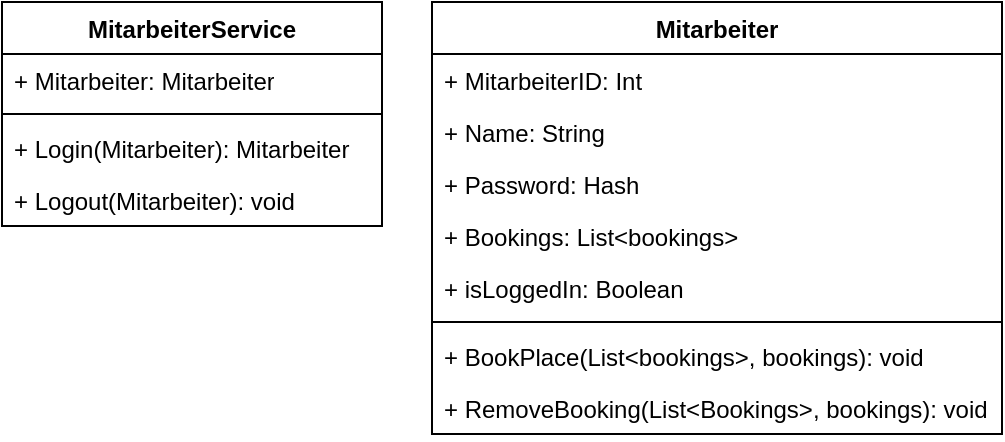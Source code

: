 <mxfile version="24.8.3">
  <diagram name="Page-1" id="c4acf3e9-155e-7222-9cf6-157b1a14988f">
    <mxGraphModel dx="1050" dy="522" grid="1" gridSize="10" guides="1" tooltips="1" connect="1" arrows="1" fold="1" page="1" pageScale="1" pageWidth="850" pageHeight="1100" background="none" math="0" shadow="0">
      <root>
        <mxCell id="0" />
        <mxCell id="1" parent="0" />
        <mxCell id="JE1zBtL-nL1WQ-DZyDe0-11" value="Mitarbeiter" style="swimlane;fontStyle=1;align=center;verticalAlign=top;childLayout=stackLayout;horizontal=1;startSize=26;horizontalStack=0;resizeParent=1;resizeParentMax=0;resizeLast=0;collapsible=1;marginBottom=0;whiteSpace=wrap;html=1;" parent="1" vertex="1">
          <mxGeometry x="345" y="210" width="285" height="216" as="geometry" />
        </mxCell>
        <mxCell id="JE1zBtL-nL1WQ-DZyDe0-2" value="+ MitarbeiterID: Int" style="text;strokeColor=none;fillColor=none;align=left;verticalAlign=top;spacingLeft=4;spacingRight=4;overflow=hidden;rotatable=0;points=[[0,0.5],[1,0.5]];portConstraint=eastwest;whiteSpace=wrap;html=1;" parent="JE1zBtL-nL1WQ-DZyDe0-11" vertex="1">
          <mxGeometry y="26" width="285" height="26" as="geometry" />
        </mxCell>
        <mxCell id="2" value="+ Name: String" style="text;strokeColor=none;fillColor=none;align=left;verticalAlign=top;spacingLeft=4;spacingRight=4;overflow=hidden;rotatable=0;points=[[0,0.5],[1,0.5]];portConstraint=eastwest;whiteSpace=wrap;html=1;" parent="JE1zBtL-nL1WQ-DZyDe0-11" vertex="1">
          <mxGeometry y="52" width="285" height="26" as="geometry" />
        </mxCell>
        <mxCell id="JE1zBtL-nL1WQ-DZyDe0-3" value="+ Password: Hash" style="text;strokeColor=none;fillColor=none;align=left;verticalAlign=top;spacingLeft=4;spacingRight=4;overflow=hidden;rotatable=0;points=[[0,0.5],[1,0.5]];portConstraint=eastwest;whiteSpace=wrap;html=1;" parent="JE1zBtL-nL1WQ-DZyDe0-11" vertex="1">
          <mxGeometry y="78" width="285" height="26" as="geometry" />
        </mxCell>
        <mxCell id="JE1zBtL-nL1WQ-DZyDe0-9" value="+ Bookings: List&amp;lt;bookings&amp;gt;" style="text;strokeColor=none;fillColor=none;align=left;verticalAlign=top;spacingLeft=4;spacingRight=4;overflow=hidden;rotatable=0;points=[[0,0.5],[1,0.5]];portConstraint=eastwest;whiteSpace=wrap;html=1;" parent="JE1zBtL-nL1WQ-DZyDe0-11" vertex="1">
          <mxGeometry y="104" width="285" height="26" as="geometry" />
        </mxCell>
        <mxCell id="JE1zBtL-nL1WQ-DZyDe0-15" value="+ isLoggedIn: Boolean" style="text;strokeColor=none;fillColor=none;align=left;verticalAlign=top;spacingLeft=4;spacingRight=4;overflow=hidden;rotatable=0;points=[[0,0.5],[1,0.5]];portConstraint=eastwest;whiteSpace=wrap;html=1;" parent="JE1zBtL-nL1WQ-DZyDe0-11" vertex="1">
          <mxGeometry y="130" width="285" height="26" as="geometry" />
        </mxCell>
        <mxCell id="JE1zBtL-nL1WQ-DZyDe0-13" value="" style="line;strokeWidth=1;fillColor=none;align=left;verticalAlign=middle;spacingTop=-1;spacingLeft=3;spacingRight=3;rotatable=0;labelPosition=right;points=[];portConstraint=eastwest;strokeColor=inherit;" parent="JE1zBtL-nL1WQ-DZyDe0-11" vertex="1">
          <mxGeometry y="156" width="285" height="8" as="geometry" />
        </mxCell>
        <mxCell id="JE1zBtL-nL1WQ-DZyDe0-14" value="+ BookPlace(List&amp;lt;bookings&amp;gt;, bookings): void" style="text;strokeColor=none;fillColor=none;align=left;verticalAlign=top;spacingLeft=4;spacingRight=4;overflow=hidden;rotatable=0;points=[[0,0.5],[1,0.5]];portConstraint=eastwest;whiteSpace=wrap;html=1;" parent="JE1zBtL-nL1WQ-DZyDe0-11" vertex="1">
          <mxGeometry y="164" width="285" height="26" as="geometry" />
        </mxCell>
        <mxCell id="JE1zBtL-nL1WQ-DZyDe0-25" value="+ RemoveBooking(List&amp;lt;Bookings&amp;gt;, bookings): void" style="text;strokeColor=none;fillColor=none;align=left;verticalAlign=top;spacingLeft=4;spacingRight=4;overflow=hidden;rotatable=0;points=[[0,0.5],[1,0.5]];portConstraint=eastwest;whiteSpace=wrap;html=1;" parent="JE1zBtL-nL1WQ-DZyDe0-11" vertex="1">
          <mxGeometry y="190" width="285" height="26" as="geometry" />
        </mxCell>
        <mxCell id="JE1zBtL-nL1WQ-DZyDe0-18" value="&lt;span style=&quot;white-space: nowrap;&quot;&gt;MitarbeiterService&lt;/span&gt;" style="swimlane;fontStyle=1;align=center;verticalAlign=top;childLayout=stackLayout;horizontal=1;startSize=26;horizontalStack=0;resizeParent=1;resizeParentMax=0;resizeLast=0;collapsible=1;marginBottom=0;whiteSpace=wrap;html=1;" parent="1" vertex="1">
          <mxGeometry x="130" y="210" width="190" height="112" as="geometry" />
        </mxCell>
        <mxCell id="JE1zBtL-nL1WQ-DZyDe0-19" value="&lt;span style=&quot;white-space: nowrap;&quot;&gt;+ Mitarbeiter: Mitarbeiter&lt;/span&gt;" style="text;strokeColor=none;fillColor=none;align=left;verticalAlign=top;spacingLeft=4;spacingRight=4;overflow=hidden;rotatable=0;points=[[0,0.5],[1,0.5]];portConstraint=eastwest;whiteSpace=wrap;html=1;" parent="JE1zBtL-nL1WQ-DZyDe0-18" vertex="1">
          <mxGeometry y="26" width="190" height="26" as="geometry" />
        </mxCell>
        <mxCell id="JE1zBtL-nL1WQ-DZyDe0-20" value="" style="line;strokeWidth=1;fillColor=none;align=left;verticalAlign=middle;spacingTop=-1;spacingLeft=3;spacingRight=3;rotatable=0;labelPosition=right;points=[];portConstraint=eastwest;strokeColor=inherit;" parent="JE1zBtL-nL1WQ-DZyDe0-18" vertex="1">
          <mxGeometry y="52" width="190" height="8" as="geometry" />
        </mxCell>
        <mxCell id="JE1zBtL-nL1WQ-DZyDe0-21" value="&lt;span style=&quot;white-space: nowrap;&quot;&gt;+ Login(Mitarbeiter): Mitarbeiter&lt;/span&gt;" style="text;strokeColor=none;fillColor=none;align=left;verticalAlign=top;spacingLeft=4;spacingRight=4;overflow=hidden;rotatable=0;points=[[0,0.5],[1,0.5]];portConstraint=eastwest;whiteSpace=wrap;html=1;" parent="JE1zBtL-nL1WQ-DZyDe0-18" vertex="1">
          <mxGeometry y="60" width="190" height="26" as="geometry" />
        </mxCell>
        <mxCell id="JE1zBtL-nL1WQ-DZyDe0-22" value="&lt;span style=&quot;white-space: nowrap;&quot;&gt;+ Logout(Mitarbeiter): void&lt;/span&gt;" style="text;strokeColor=none;fillColor=none;align=left;verticalAlign=top;spacingLeft=4;spacingRight=4;overflow=hidden;rotatable=0;points=[[0,0.5],[1,0.5]];portConstraint=eastwest;whiteSpace=wrap;html=1;" parent="JE1zBtL-nL1WQ-DZyDe0-18" vertex="1">
          <mxGeometry y="86" width="190" height="26" as="geometry" />
        </mxCell>
      </root>
    </mxGraphModel>
  </diagram>
</mxfile>
